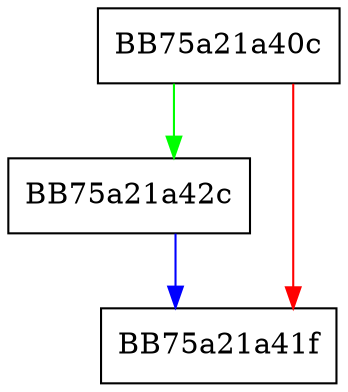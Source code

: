 digraph vdll_get_name {
  node [shape="box"];
  graph [splines=ortho];
  BB75a21a40c -> BB75a21a42c [color="green"];
  BB75a21a40c -> BB75a21a41f [color="red"];
  BB75a21a42c -> BB75a21a41f [color="blue"];
}